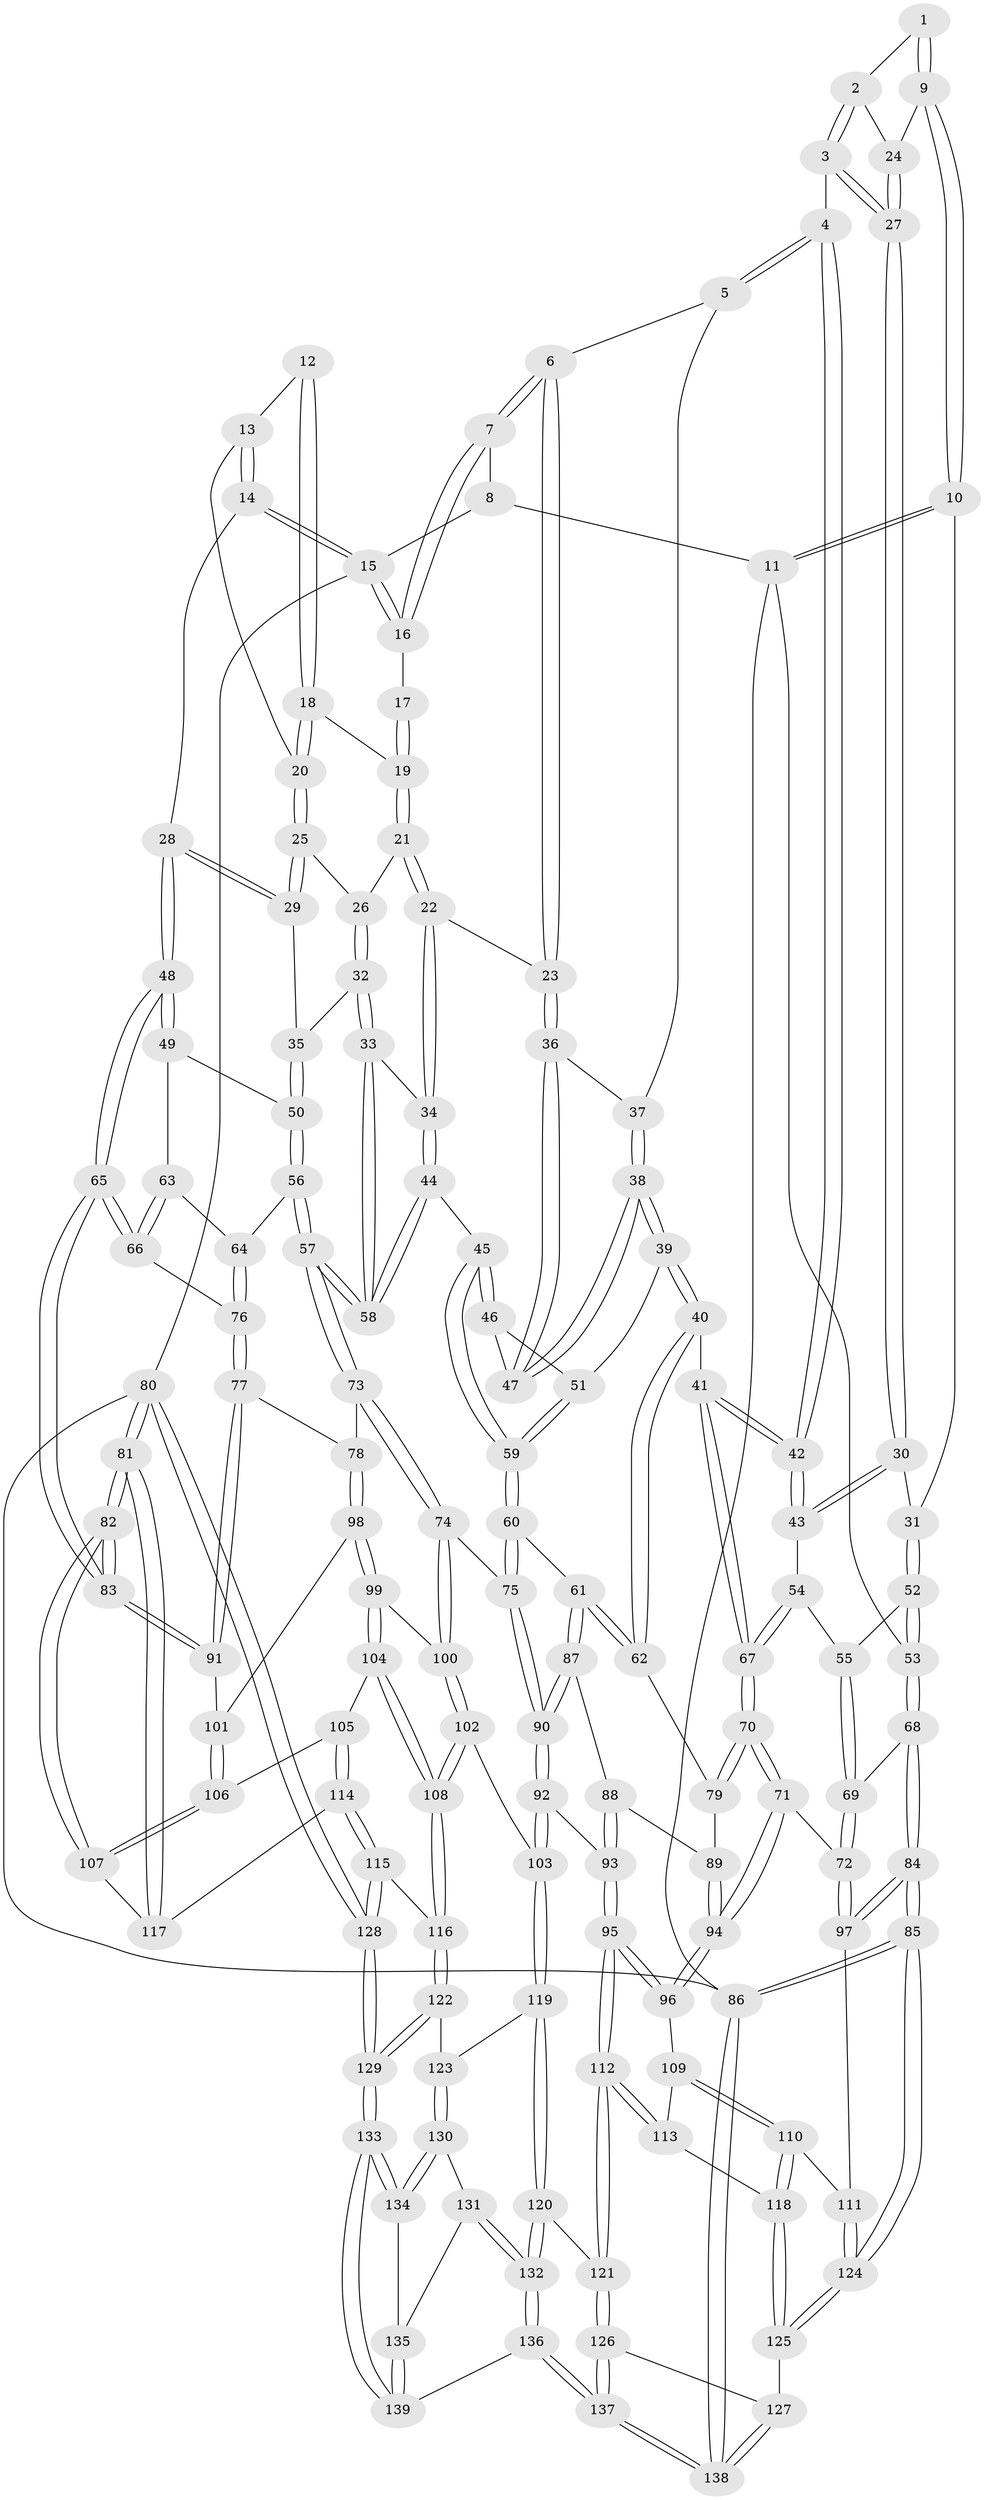 // coarse degree distribution, {4: 0.4492753623188406, 7: 0.014492753623188406, 3: 0.10144927536231885, 5: 0.21739130434782608, 6: 0.18840579710144928, 2: 0.014492753623188406, 1: 0.014492753623188406}
// Generated by graph-tools (version 1.1) at 2025/21/03/04/25 18:21:15]
// undirected, 139 vertices, 344 edges
graph export_dot {
graph [start="1"]
  node [color=gray90,style=filled];
  1 [pos="+0.1648171900249125+0"];
  2 [pos="+0.2517402276515429+0.07346921994435153"];
  3 [pos="+0.32213913213242285+0.16331857510601616"];
  4 [pos="+0.3329895088685126+0.1649158894162617"];
  5 [pos="+0.3483142344379745+0.16022792368774735"];
  6 [pos="+0.5848243440346997+0"];
  7 [pos="+0.611324494445943+0"];
  8 [pos="+0.15813552284661458+0"];
  9 [pos="+0.04176494982359351+0.12498753515028878"];
  10 [pos="+0.030837596726112436+0.13361876345943732"];
  11 [pos="+0+0.22122995847953272"];
  12 [pos="+0.8006872167235218+0.03927631213839821"];
  13 [pos="+0.9117509597228503+0.0840859515524938"];
  14 [pos="+1+0"];
  15 [pos="+1+0"];
  16 [pos="+0.6294355756092822+0"];
  17 [pos="+0.7984099772330422+0.03789646958387721"];
  18 [pos="+0.8546395964889756+0.14315439455012885"];
  19 [pos="+0.8035926394302627+0.14835343227863068"];
  20 [pos="+0.8891682655686656+0.15424307028970613"];
  21 [pos="+0.7639844044163034+0.19603672123031446"];
  22 [pos="+0.6764235165926838+0.2168830917291871"];
  23 [pos="+0.6456052511254873+0.20246964292161626"];
  24 [pos="+0.11779596201898843+0.13663941190484608"];
  25 [pos="+0.9059058580034679+0.21479711999835066"];
  26 [pos="+0.7867307654838132+0.20258414159344315"];
  27 [pos="+0.22745290819429154+0.23204849045257506"];
  28 [pos="+1+0.1911104944335535"];
  29 [pos="+0.9315584872270893+0.2442116610867482"];
  30 [pos="+0.20164050814695336+0.2658255235311518"];
  31 [pos="+0.15295315584675312+0.2865654056855987"];
  32 [pos="+0.8605043393386942+0.31772908953246715"];
  33 [pos="+0.8276298032288316+0.35037132718256175"];
  34 [pos="+0.6992341634100045+0.24880255207242036"];
  35 [pos="+0.9058816771499769+0.2825368571052751"];
  36 [pos="+0.6427718807685591+0.20564202746062937"];
  37 [pos="+0.4419276178506439+0.23015856886006256"];
  38 [pos="+0.49775781552641263+0.34458014023567596"];
  39 [pos="+0.49421046374224836+0.3513341398141762"];
  40 [pos="+0.4216284747689522+0.43392633534875996"];
  41 [pos="+0.3885301999172383+0.4201527266635421"];
  42 [pos="+0.37969349996343715+0.40981027432017225"];
  43 [pos="+0.2727127620068228+0.37313491709656943"];
  44 [pos="+0.7000851873072735+0.42199538966079875"];
  45 [pos="+0.6524591305159831+0.4366298315942885"];
  46 [pos="+0.6127312264022562+0.3014774770780566"];
  47 [pos="+0.6047923074120073+0.2687073366750329"];
  48 [pos="+1+0.340040034871037"];
  49 [pos="+0.984702325583621+0.39880275932634457"];
  50 [pos="+0.9711477742111659+0.39775944367229954"];
  51 [pos="+0.5828616852525597+0.3973477852055544"];
  52 [pos="+0.14688449250095573+0.29365988997572856"];
  53 [pos="+0+0.2746280476296131"];
  54 [pos="+0.1968014892009574+0.425250233177963"];
  55 [pos="+0.12301360661198268+0.39718694341986444"];
  56 [pos="+0.8777455821447686+0.44411862003856634"];
  57 [pos="+0.8233064758050648+0.4417323282483198"];
  58 [pos="+0.8201036764486639+0.4363537815247834"];
  59 [pos="+0.6454446091415368+0.44366213369556035"];
  60 [pos="+0.6271201310560389+0.4765697153768007"];
  61 [pos="+0.45109238144581626+0.4850632213662289"];
  62 [pos="+0.4402199412614719+0.47078999249499165"];
  63 [pos="+0.9788624171049413+0.4558467495213201"];
  64 [pos="+0.9409442200173973+0.4874590728581397"];
  65 [pos="+1+0.563259371886103"];
  66 [pos="+1+0.5390026810935894"];
  67 [pos="+0.24048547525659256+0.5152365621266964"];
  68 [pos="+0+0.41315879962460367"];
  69 [pos="+0.06756641524351877+0.44118414586090915"];
  70 [pos="+0.20925182554237143+0.5900829609216129"];
  71 [pos="+0.19368984296125505+0.6189129286341678"];
  72 [pos="+0.15858705753977745+0.6178299220516645"];
  73 [pos="+0.8124264234337354+0.527232710077251"];
  74 [pos="+0.6964894296032955+0.5985068440874802"];
  75 [pos="+0.6596555728212464+0.5690106858684763"];
  76 [pos="+0.9801514376934388+0.5364711135299529"];
  77 [pos="+0.8972168415038758+0.597651920228964"];
  78 [pos="+0.8785221060222109+0.6006680090952218"];
  79 [pos="+0.36192931365322445+0.535425465132605"];
  80 [pos="+1+1"];
  81 [pos="+1+1"];
  82 [pos="+1+0.923957586367177"];
  83 [pos="+1+0.7910413826351871"];
  84 [pos="+0+0.6351143289513492"];
  85 [pos="+0+1"];
  86 [pos="+0+1"];
  87 [pos="+0.45943790326780576+0.5437049274517274"];
  88 [pos="+0.38712741557138036+0.6158683147334865"];
  89 [pos="+0.3083418443159837+0.6154712921310517"];
  90 [pos="+0.5105182607344387+0.6138094334904923"];
  91 [pos="+0.9997951012951033+0.6572476721995131"];
  92 [pos="+0.5197863256354567+0.7267292407043419"];
  93 [pos="+0.3933583583390473+0.7517137777415157"];
  94 [pos="+0.21688126410144182+0.6382965325028047"];
  95 [pos="+0.3577614191432956+0.773964950053351"];
  96 [pos="+0.22569796976958886+0.6541408165655469"];
  97 [pos="+0.09087429646673999+0.6563177746670484"];
  98 [pos="+0.8774500837063031+0.6052475205749379"];
  99 [pos="+0.7373254587087867+0.6797765099821006"];
  100 [pos="+0.6982851188406396+0.6492721837975216"];
  101 [pos="+0.8745236318482495+0.682704178137093"];
  102 [pos="+0.602938292191244+0.7380603588028299"];
  103 [pos="+0.5496630209377116+0.7478358065561911"];
  104 [pos="+0.7608212188453043+0.7080651927056059"];
  105 [pos="+0.7998921020962564+0.7263795828067672"];
  106 [pos="+0.8716428579660301+0.7067223814333337"];
  107 [pos="+0.9397685296913558+0.7708580621251837"];
  108 [pos="+0.6997926754610566+0.8150838662830552"];
  109 [pos="+0.22276992328928882+0.6670100392536147"];
  110 [pos="+0.15427490307935401+0.822214607760655"];
  111 [pos="+0.090150086575282+0.8006714639271781"];
  112 [pos="+0.34071201895987857+0.8460464187620361"];
  113 [pos="+0.21558744771256574+0.8047879725920346"];
  114 [pos="+0.7992576313731654+0.8326289992083004"];
  115 [pos="+0.784986908295242+0.8508867957014252"];
  116 [pos="+0.7183393114206107+0.855067941046675"];
  117 [pos="+0.8247068956780808+0.8268647890900964"];
  118 [pos="+0.1592047109541408+0.8259253246805692"];
  119 [pos="+0.5492291343970217+0.7949970669137928"];
  120 [pos="+0.5045252169528005+0.9014115470499973"];
  121 [pos="+0.34118231018878575+0.8620891872050672"];
  122 [pos="+0.6931233135379931+0.8899210665340287"];
  123 [pos="+0.6528873893009745+0.9034349440582625"];
  124 [pos="+0+1"];
  125 [pos="+0.18886631221278755+0.9073682464020255"];
  126 [pos="+0.32634197343665844+0.892715883395099"];
  127 [pos="+0.2182039283945903+0.9153357017882916"];
  128 [pos="+1+1"];
  129 [pos="+0.9090969024638909+1"];
  130 [pos="+0.6468262260180184+0.9102783189067924"];
  131 [pos="+0.6097366745640076+0.9280787782334265"];
  132 [pos="+0.5155980745940594+0.9285106540097271"];
  133 [pos="+0.7427642544060008+1"];
  134 [pos="+0.6602842480201905+1"];
  135 [pos="+0.6067828644629956+0.9699720878372551"];
  136 [pos="+0.4556630347629939+1"];
  137 [pos="+0.4038657041764498+1"];
  138 [pos="+0.19503142007447735+1"];
  139 [pos="+0.4731240206409575+1"];
  1 -- 2;
  1 -- 9;
  1 -- 9;
  2 -- 3;
  2 -- 3;
  2 -- 24;
  3 -- 4;
  3 -- 27;
  3 -- 27;
  4 -- 5;
  4 -- 5;
  4 -- 42;
  4 -- 42;
  5 -- 6;
  5 -- 37;
  6 -- 7;
  6 -- 7;
  6 -- 23;
  6 -- 23;
  7 -- 8;
  7 -- 16;
  7 -- 16;
  8 -- 11;
  8 -- 15;
  9 -- 10;
  9 -- 10;
  9 -- 24;
  10 -- 11;
  10 -- 11;
  10 -- 31;
  11 -- 53;
  11 -- 86;
  12 -- 13;
  12 -- 18;
  12 -- 18;
  13 -- 14;
  13 -- 14;
  13 -- 20;
  14 -- 15;
  14 -- 15;
  14 -- 28;
  15 -- 16;
  15 -- 16;
  15 -- 80;
  16 -- 17;
  17 -- 19;
  17 -- 19;
  18 -- 19;
  18 -- 20;
  18 -- 20;
  19 -- 21;
  19 -- 21;
  20 -- 25;
  20 -- 25;
  21 -- 22;
  21 -- 22;
  21 -- 26;
  22 -- 23;
  22 -- 34;
  22 -- 34;
  23 -- 36;
  23 -- 36;
  24 -- 27;
  24 -- 27;
  25 -- 26;
  25 -- 29;
  25 -- 29;
  26 -- 32;
  26 -- 32;
  27 -- 30;
  27 -- 30;
  28 -- 29;
  28 -- 29;
  28 -- 48;
  28 -- 48;
  29 -- 35;
  30 -- 31;
  30 -- 43;
  30 -- 43;
  31 -- 52;
  31 -- 52;
  32 -- 33;
  32 -- 33;
  32 -- 35;
  33 -- 34;
  33 -- 58;
  33 -- 58;
  34 -- 44;
  34 -- 44;
  35 -- 50;
  35 -- 50;
  36 -- 37;
  36 -- 47;
  36 -- 47;
  37 -- 38;
  37 -- 38;
  38 -- 39;
  38 -- 39;
  38 -- 47;
  38 -- 47;
  39 -- 40;
  39 -- 40;
  39 -- 51;
  40 -- 41;
  40 -- 62;
  40 -- 62;
  41 -- 42;
  41 -- 42;
  41 -- 67;
  41 -- 67;
  42 -- 43;
  42 -- 43;
  43 -- 54;
  44 -- 45;
  44 -- 58;
  44 -- 58;
  45 -- 46;
  45 -- 46;
  45 -- 59;
  45 -- 59;
  46 -- 47;
  46 -- 51;
  48 -- 49;
  48 -- 49;
  48 -- 65;
  48 -- 65;
  49 -- 50;
  49 -- 63;
  50 -- 56;
  50 -- 56;
  51 -- 59;
  51 -- 59;
  52 -- 53;
  52 -- 53;
  52 -- 55;
  53 -- 68;
  53 -- 68;
  54 -- 55;
  54 -- 67;
  54 -- 67;
  55 -- 69;
  55 -- 69;
  56 -- 57;
  56 -- 57;
  56 -- 64;
  57 -- 58;
  57 -- 58;
  57 -- 73;
  57 -- 73;
  59 -- 60;
  59 -- 60;
  60 -- 61;
  60 -- 75;
  60 -- 75;
  61 -- 62;
  61 -- 62;
  61 -- 87;
  61 -- 87;
  62 -- 79;
  63 -- 64;
  63 -- 66;
  63 -- 66;
  64 -- 76;
  64 -- 76;
  65 -- 66;
  65 -- 66;
  65 -- 83;
  65 -- 83;
  66 -- 76;
  67 -- 70;
  67 -- 70;
  68 -- 69;
  68 -- 84;
  68 -- 84;
  69 -- 72;
  69 -- 72;
  70 -- 71;
  70 -- 71;
  70 -- 79;
  70 -- 79;
  71 -- 72;
  71 -- 94;
  71 -- 94;
  72 -- 97;
  72 -- 97;
  73 -- 74;
  73 -- 74;
  73 -- 78;
  74 -- 75;
  74 -- 100;
  74 -- 100;
  75 -- 90;
  75 -- 90;
  76 -- 77;
  76 -- 77;
  77 -- 78;
  77 -- 91;
  77 -- 91;
  78 -- 98;
  78 -- 98;
  79 -- 89;
  80 -- 81;
  80 -- 81;
  80 -- 128;
  80 -- 128;
  80 -- 86;
  81 -- 82;
  81 -- 82;
  81 -- 117;
  81 -- 117;
  82 -- 83;
  82 -- 83;
  82 -- 107;
  82 -- 107;
  83 -- 91;
  83 -- 91;
  84 -- 85;
  84 -- 85;
  84 -- 97;
  84 -- 97;
  85 -- 86;
  85 -- 86;
  85 -- 124;
  85 -- 124;
  86 -- 138;
  86 -- 138;
  87 -- 88;
  87 -- 90;
  87 -- 90;
  88 -- 89;
  88 -- 93;
  88 -- 93;
  89 -- 94;
  89 -- 94;
  90 -- 92;
  90 -- 92;
  91 -- 101;
  92 -- 93;
  92 -- 103;
  92 -- 103;
  93 -- 95;
  93 -- 95;
  94 -- 96;
  94 -- 96;
  95 -- 96;
  95 -- 96;
  95 -- 112;
  95 -- 112;
  96 -- 109;
  97 -- 111;
  98 -- 99;
  98 -- 99;
  98 -- 101;
  99 -- 100;
  99 -- 104;
  99 -- 104;
  100 -- 102;
  100 -- 102;
  101 -- 106;
  101 -- 106;
  102 -- 103;
  102 -- 108;
  102 -- 108;
  103 -- 119;
  103 -- 119;
  104 -- 105;
  104 -- 108;
  104 -- 108;
  105 -- 106;
  105 -- 114;
  105 -- 114;
  106 -- 107;
  106 -- 107;
  107 -- 117;
  108 -- 116;
  108 -- 116;
  109 -- 110;
  109 -- 110;
  109 -- 113;
  110 -- 111;
  110 -- 118;
  110 -- 118;
  111 -- 124;
  111 -- 124;
  112 -- 113;
  112 -- 113;
  112 -- 121;
  112 -- 121;
  113 -- 118;
  114 -- 115;
  114 -- 115;
  114 -- 117;
  115 -- 116;
  115 -- 128;
  115 -- 128;
  116 -- 122;
  116 -- 122;
  118 -- 125;
  118 -- 125;
  119 -- 120;
  119 -- 120;
  119 -- 123;
  120 -- 121;
  120 -- 132;
  120 -- 132;
  121 -- 126;
  121 -- 126;
  122 -- 123;
  122 -- 129;
  122 -- 129;
  123 -- 130;
  123 -- 130;
  124 -- 125;
  124 -- 125;
  125 -- 127;
  126 -- 127;
  126 -- 137;
  126 -- 137;
  127 -- 138;
  127 -- 138;
  128 -- 129;
  128 -- 129;
  129 -- 133;
  129 -- 133;
  130 -- 131;
  130 -- 134;
  130 -- 134;
  131 -- 132;
  131 -- 132;
  131 -- 135;
  132 -- 136;
  132 -- 136;
  133 -- 134;
  133 -- 134;
  133 -- 139;
  133 -- 139;
  134 -- 135;
  135 -- 139;
  135 -- 139;
  136 -- 137;
  136 -- 137;
  136 -- 139;
  137 -- 138;
  137 -- 138;
}
